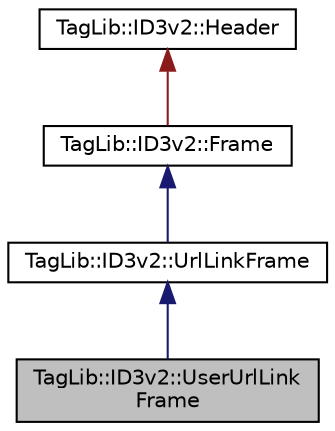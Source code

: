 digraph "TagLib::ID3v2::UserUrlLinkFrame"
{
  edge [fontname="Helvetica",fontsize="10",labelfontname="Helvetica",labelfontsize="10"];
  node [fontname="Helvetica",fontsize="10",shape=record];
  Node1 [label="TagLib::ID3v2::UserUrlLink\lFrame",height=0.2,width=0.4,color="black", fillcolor="grey75", style="filled" fontcolor="black"];
  Node2 -> Node1 [dir="back",color="midnightblue",fontsize="10",style="solid",fontname="Helvetica"];
  Node2 [label="TagLib::ID3v2::UrlLinkFrame",height=0.2,width=0.4,color="black", fillcolor="white", style="filled",URL="$class_tag_lib_1_1_i_d3v2_1_1_url_link_frame.html",tooltip="ID3v2 URL frame. "];
  Node3 -> Node2 [dir="back",color="midnightblue",fontsize="10",style="solid",fontname="Helvetica"];
  Node3 [label="TagLib::ID3v2::Frame",height=0.2,width=0.4,color="black", fillcolor="white", style="filled",URL="$class_tag_lib_1_1_i_d3v2_1_1_frame.html",tooltip="ID3v2 frame implementation. "];
  Node4 -> Node3 [dir="back",color="firebrick4",fontsize="10",style="solid",fontname="Helvetica"];
  Node4 [label="TagLib::ID3v2::Header",height=0.2,width=0.4,color="black", fillcolor="white", style="filled",URL="$class_tag_lib_1_1_i_d3v2_1_1_header.html",tooltip="An implementation of ID3v2 headers. "];
}
